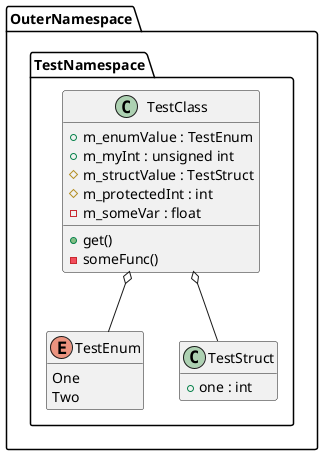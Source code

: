 @startuml
hide empty members
namespace OuterNamespace {
namespace TestNamespace {
class TestClass {
+m_enumValue : TestEnum
+get()
+m_myInt : unsigned int
#m_structValue : TestStruct
#m_protectedInt : int
-someFunc()
-m_someVar : float
}
enum TestEnum {
One
Two
}
TestClass o-- TestEnum
class TestStruct {
+one : int
}
TestClass o-- TestStruct
}
}
@enduml